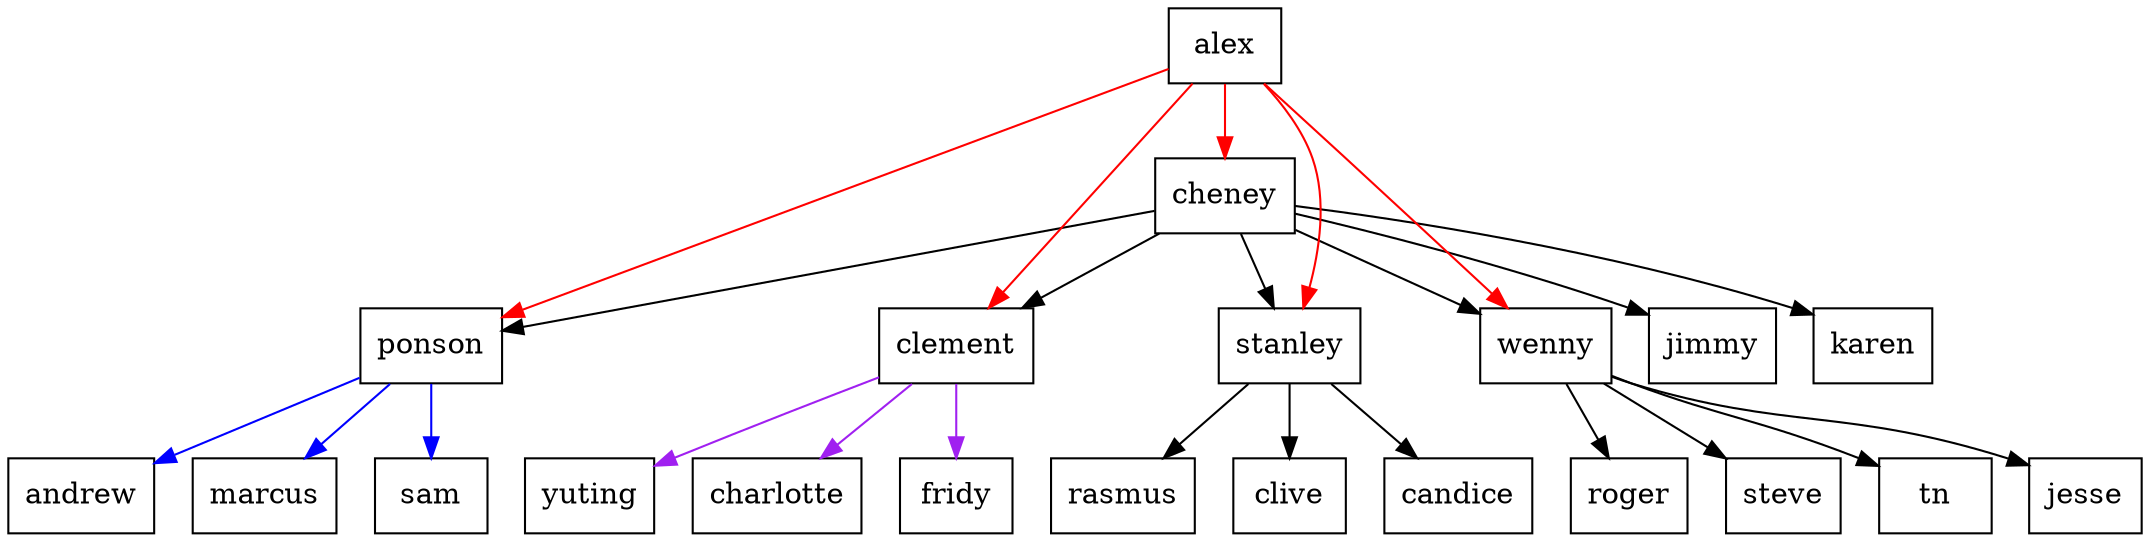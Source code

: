 digraph org  {

// recommend style: dot

	overlap = false;
//	splines = true;
	ordering=out;
	node [shape = box];

	ponson -> {andrew marcus sam} [color=blue];

	clement -> {yuting charlotte fridy} [color=purple];

	cheney -> {ponson clement stanley wenny jimmy karen};

	stanley -> {rasmus clive candice}

	wenny -> {roger steve tn jesse};

	alex -> {cheney ponson stanley wenny clement} [ color = red ];

}
